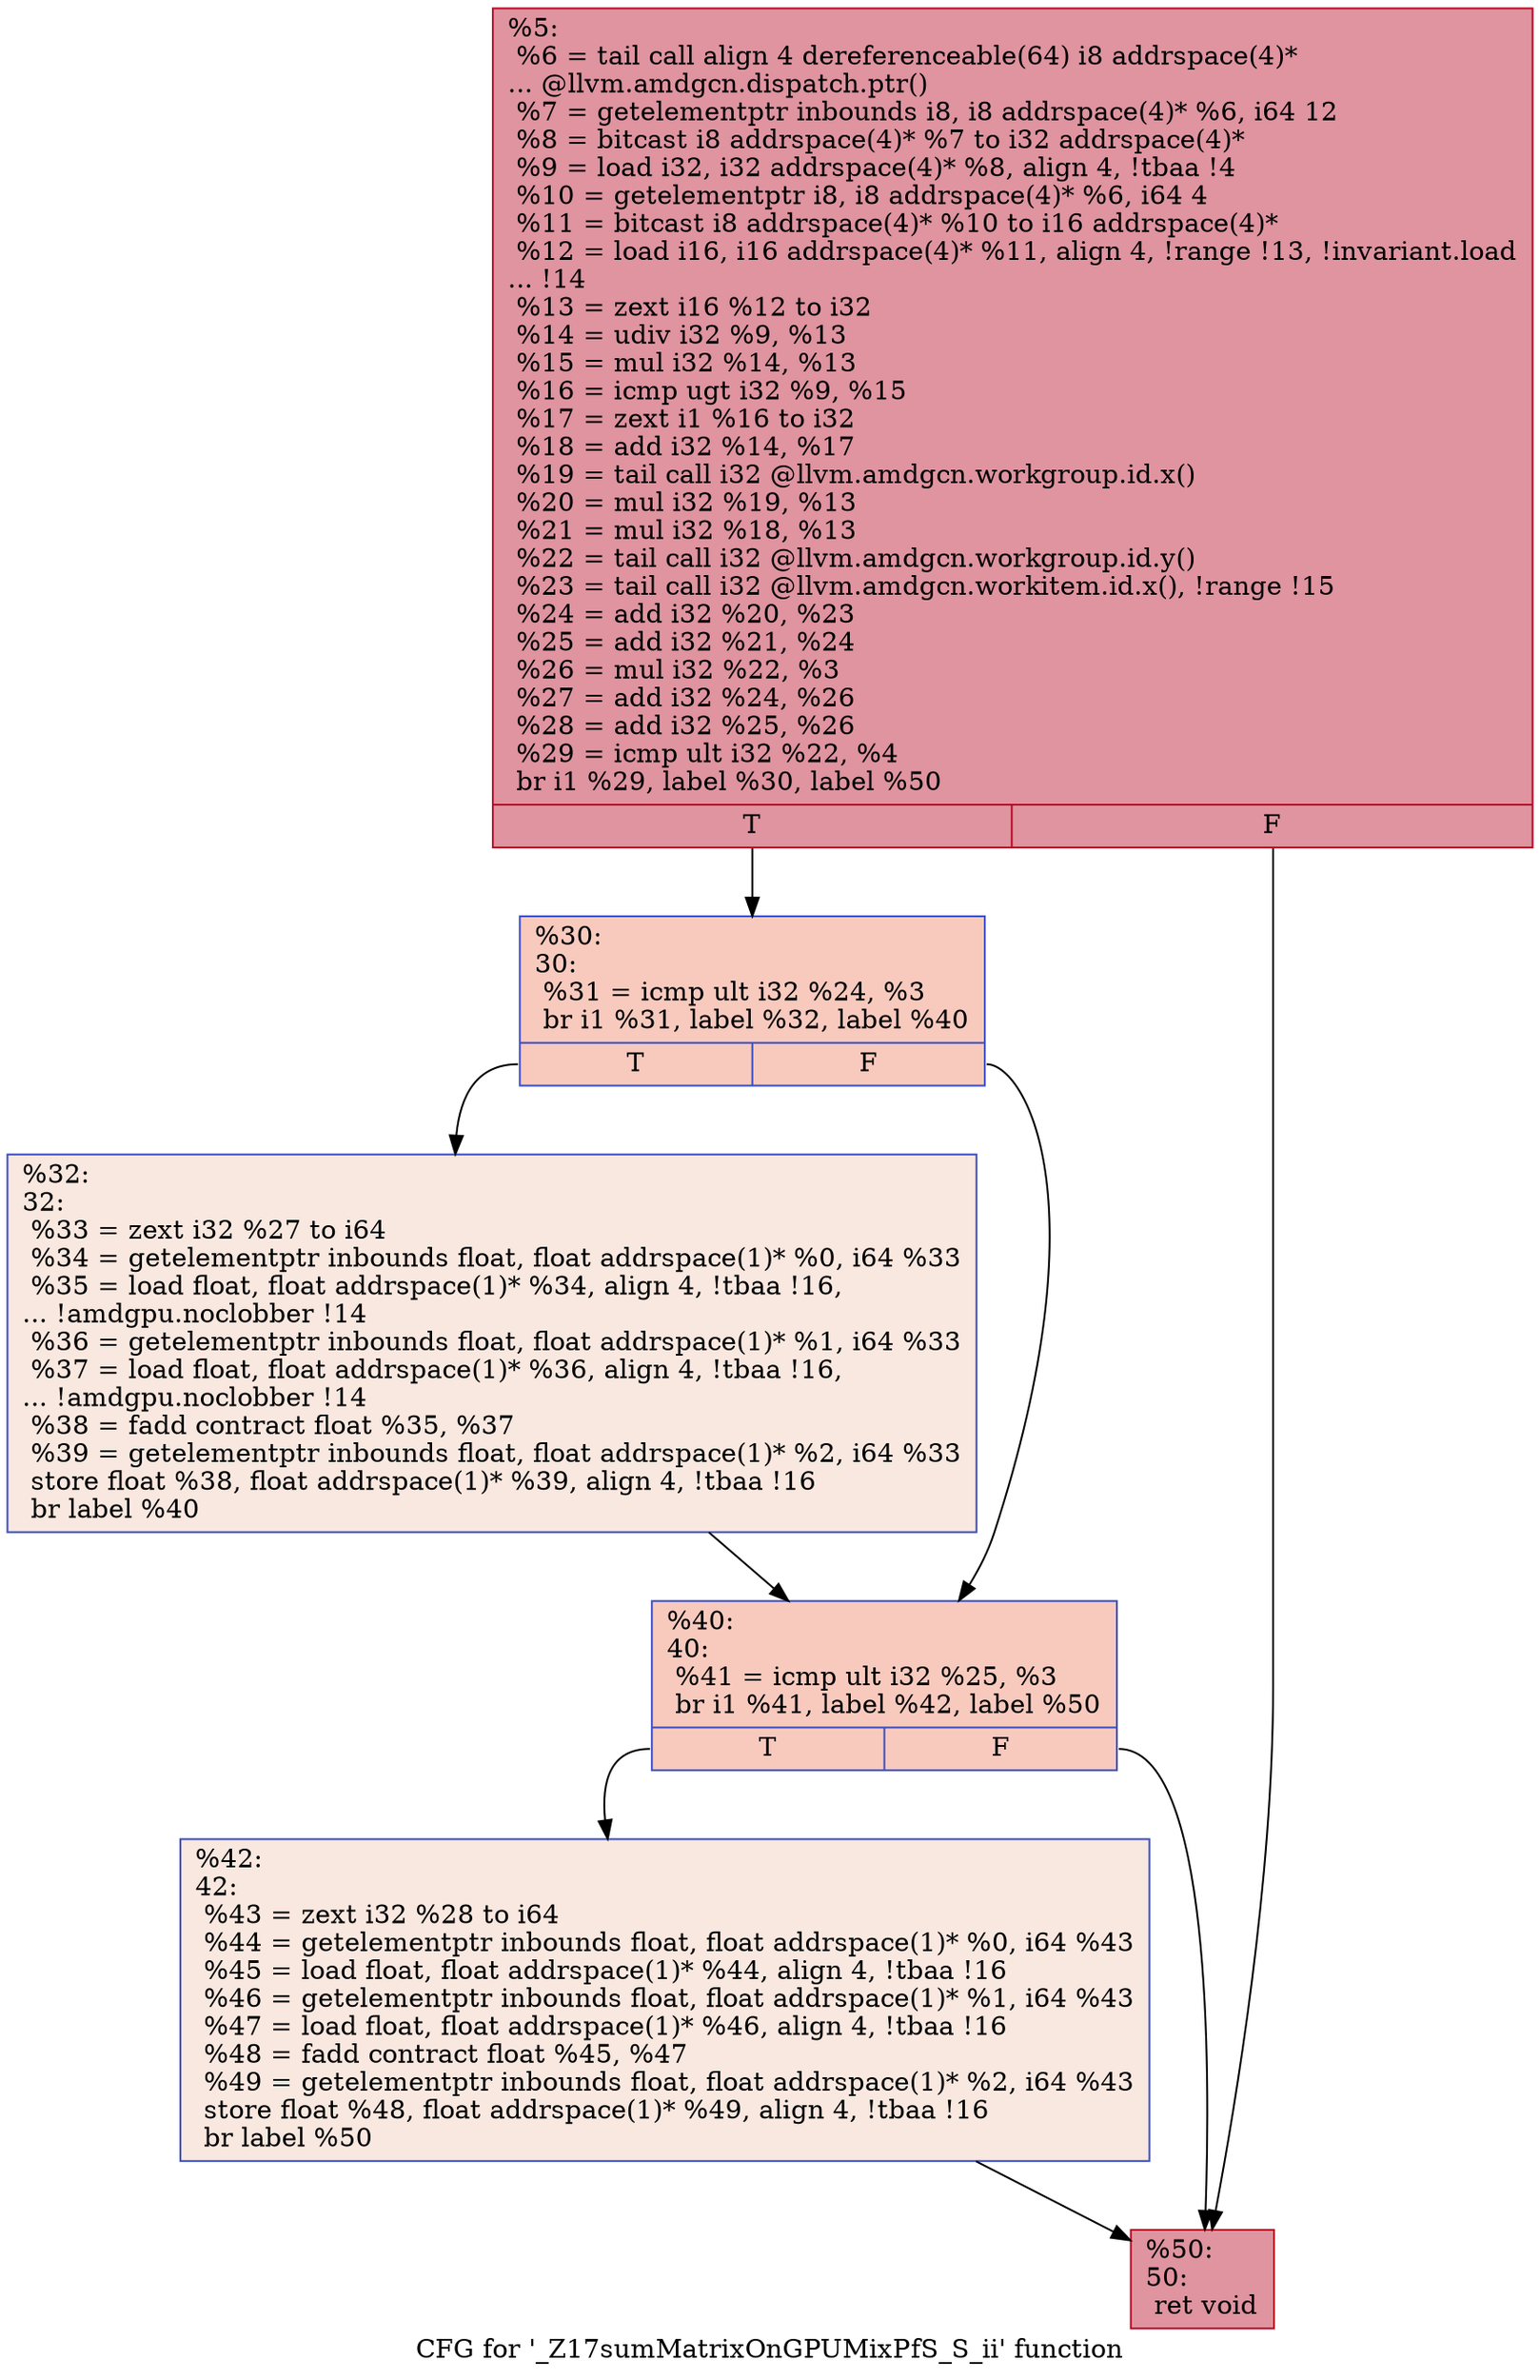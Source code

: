 digraph "CFG for '_Z17sumMatrixOnGPUMixPfS_S_ii' function" {
	label="CFG for '_Z17sumMatrixOnGPUMixPfS_S_ii' function";

	Node0x630c930 [shape=record,color="#b70d28ff", style=filled, fillcolor="#b70d2870",label="{%5:\l  %6 = tail call align 4 dereferenceable(64) i8 addrspace(4)*\l... @llvm.amdgcn.dispatch.ptr()\l  %7 = getelementptr inbounds i8, i8 addrspace(4)* %6, i64 12\l  %8 = bitcast i8 addrspace(4)* %7 to i32 addrspace(4)*\l  %9 = load i32, i32 addrspace(4)* %8, align 4, !tbaa !4\l  %10 = getelementptr i8, i8 addrspace(4)* %6, i64 4\l  %11 = bitcast i8 addrspace(4)* %10 to i16 addrspace(4)*\l  %12 = load i16, i16 addrspace(4)* %11, align 4, !range !13, !invariant.load\l... !14\l  %13 = zext i16 %12 to i32\l  %14 = udiv i32 %9, %13\l  %15 = mul i32 %14, %13\l  %16 = icmp ugt i32 %9, %15\l  %17 = zext i1 %16 to i32\l  %18 = add i32 %14, %17\l  %19 = tail call i32 @llvm.amdgcn.workgroup.id.x()\l  %20 = mul i32 %19, %13\l  %21 = mul i32 %18, %13\l  %22 = tail call i32 @llvm.amdgcn.workgroup.id.y()\l  %23 = tail call i32 @llvm.amdgcn.workitem.id.x(), !range !15\l  %24 = add i32 %20, %23\l  %25 = add i32 %21, %24\l  %26 = mul i32 %22, %3\l  %27 = add i32 %24, %26\l  %28 = add i32 %25, %26\l  %29 = icmp ult i32 %22, %4\l  br i1 %29, label %30, label %50\l|{<s0>T|<s1>F}}"];
	Node0x630c930:s0 -> Node0x630f330;
	Node0x630c930:s1 -> Node0x630f3c0;
	Node0x630f330 [shape=record,color="#3d50c3ff", style=filled, fillcolor="#ef886b70",label="{%30:\l30:                                               \l  %31 = icmp ult i32 %24, %3\l  br i1 %31, label %32, label %40\l|{<s0>T|<s1>F}}"];
	Node0x630f330:s0 -> Node0x630f590;
	Node0x630f330:s1 -> Node0x630f5e0;
	Node0x630f590 [shape=record,color="#3d50c3ff", style=filled, fillcolor="#f1ccb870",label="{%32:\l32:                                               \l  %33 = zext i32 %27 to i64\l  %34 = getelementptr inbounds float, float addrspace(1)* %0, i64 %33\l  %35 = load float, float addrspace(1)* %34, align 4, !tbaa !16,\l... !amdgpu.noclobber !14\l  %36 = getelementptr inbounds float, float addrspace(1)* %1, i64 %33\l  %37 = load float, float addrspace(1)* %36, align 4, !tbaa !16,\l... !amdgpu.noclobber !14\l  %38 = fadd contract float %35, %37\l  %39 = getelementptr inbounds float, float addrspace(1)* %2, i64 %33\l  store float %38, float addrspace(1)* %39, align 4, !tbaa !16\l  br label %40\l}"];
	Node0x630f590 -> Node0x630f5e0;
	Node0x630f5e0 [shape=record,color="#3d50c3ff", style=filled, fillcolor="#ef886b70",label="{%40:\l40:                                               \l  %41 = icmp ult i32 %25, %3\l  br i1 %41, label %42, label %50\l|{<s0>T|<s1>F}}"];
	Node0x630f5e0:s0 -> Node0x6310b50;
	Node0x630f5e0:s1 -> Node0x630f3c0;
	Node0x6310b50 [shape=record,color="#3d50c3ff", style=filled, fillcolor="#f1ccb870",label="{%42:\l42:                                               \l  %43 = zext i32 %28 to i64\l  %44 = getelementptr inbounds float, float addrspace(1)* %0, i64 %43\l  %45 = load float, float addrspace(1)* %44, align 4, !tbaa !16\l  %46 = getelementptr inbounds float, float addrspace(1)* %1, i64 %43\l  %47 = load float, float addrspace(1)* %46, align 4, !tbaa !16\l  %48 = fadd contract float %45, %47\l  %49 = getelementptr inbounds float, float addrspace(1)* %2, i64 %43\l  store float %48, float addrspace(1)* %49, align 4, !tbaa !16\l  br label %50\l}"];
	Node0x6310b50 -> Node0x630f3c0;
	Node0x630f3c0 [shape=record,color="#b70d28ff", style=filled, fillcolor="#b70d2870",label="{%50:\l50:                                               \l  ret void\l}"];
}
